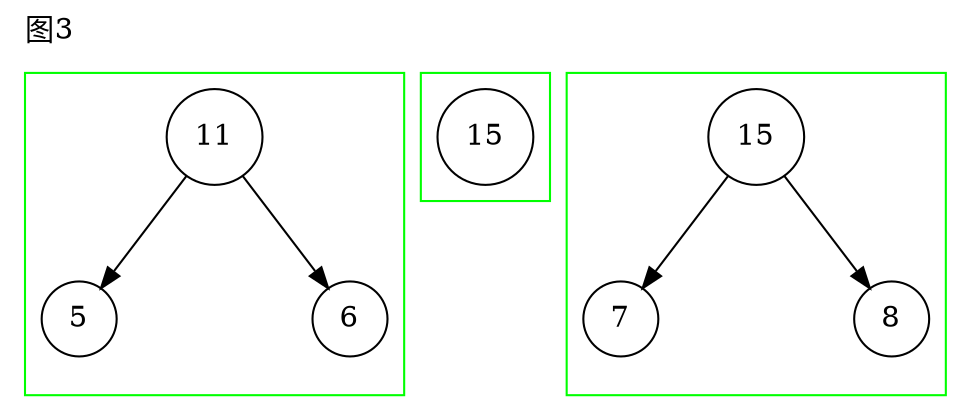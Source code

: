 digraph g{
node[shape=circle];
label="图3";
labeljust=l;
labelloc=t;
subgraph cluster_0 {
pencolor=green;label="";
n12[label=11];
n13[label=5];
n12->n13;
n14[style=invis];
n12->n14[style=invis];
n15[label=6];
n12->n15;
}
subgraph cluster_1 {
pencolor=green;label="";
n16[label=15];
}
subgraph cluster_2 {
pencolor=green;label="";
n17[label=15];
n18[label=7];
n17->n18;
n19[style=invis];
n17->n19[style=invis];
n20[label=8];
n17->n20;
}
}
